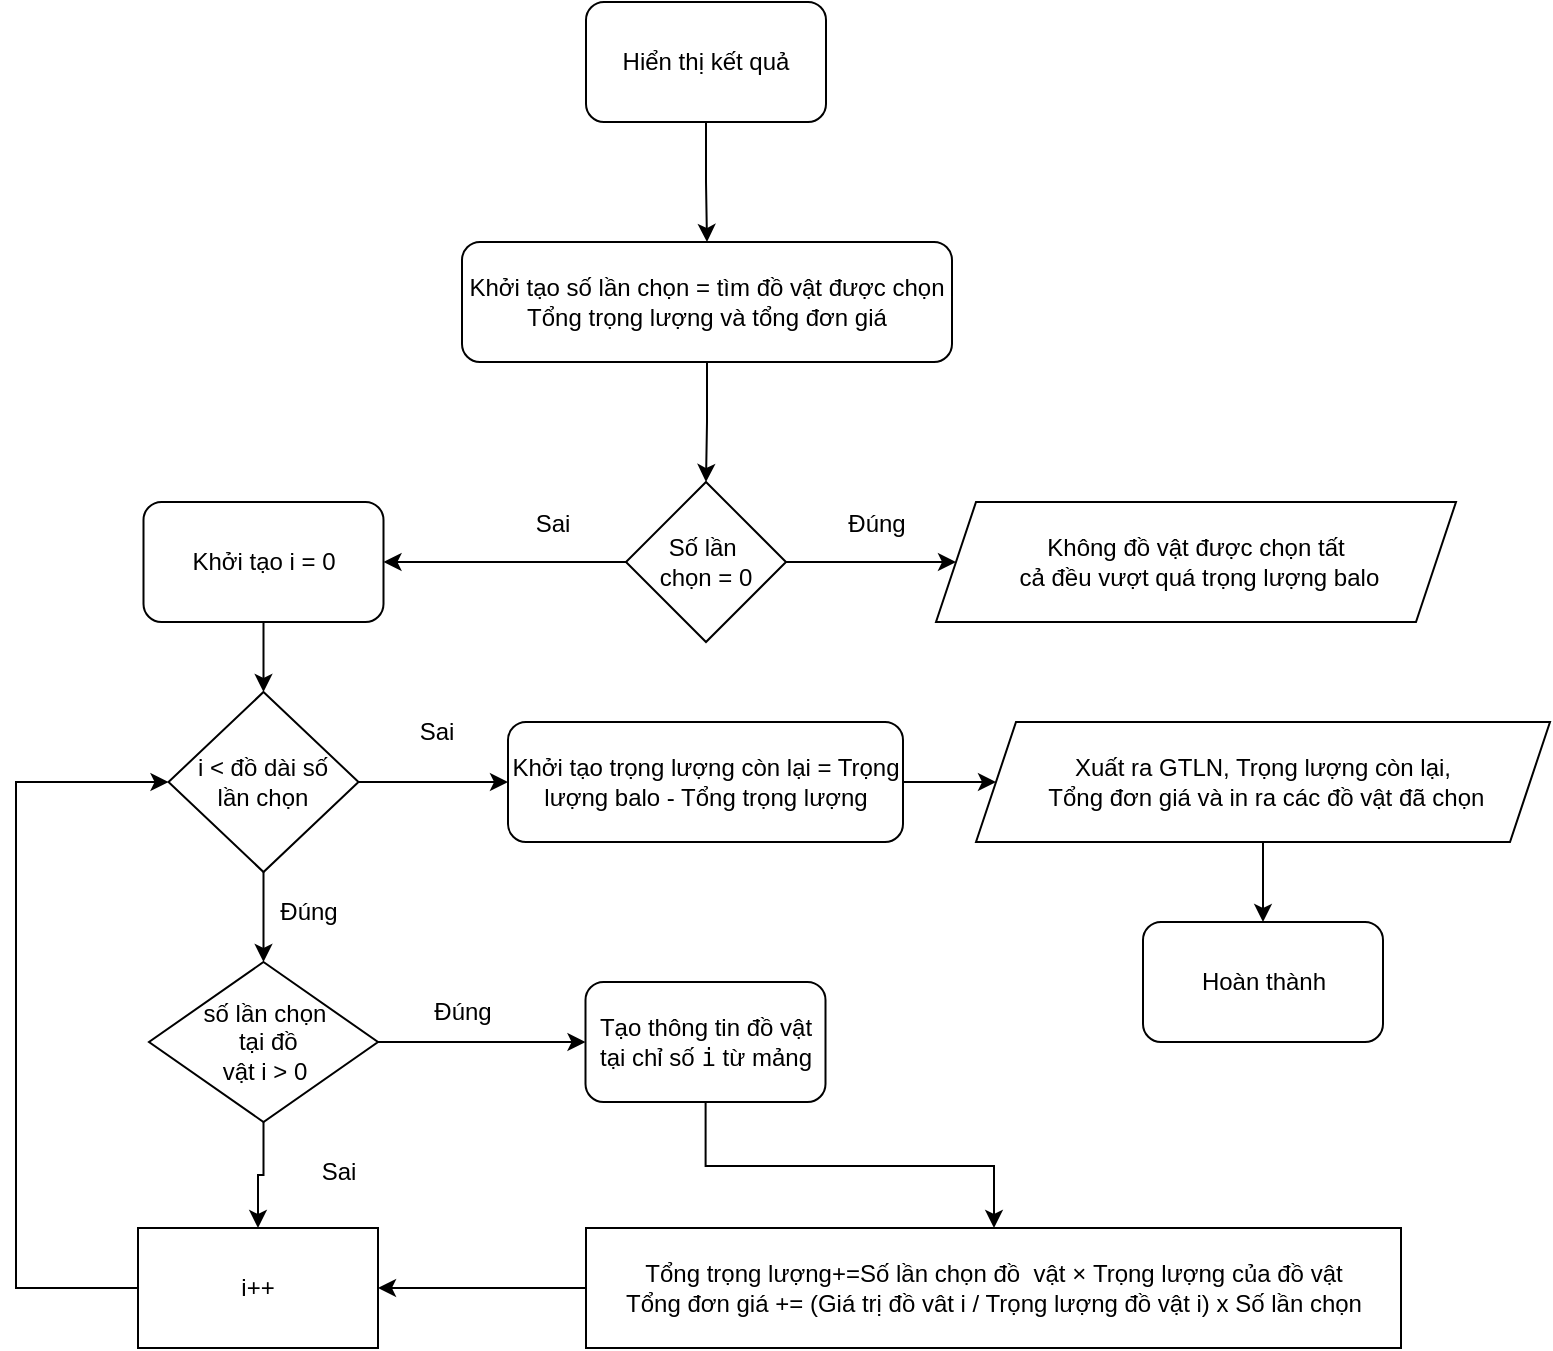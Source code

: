<mxfile version="24.7.17">
  <diagram name="Page-1" id="jQtLB2DYxWfrdtm4rkyR">
    <mxGraphModel dx="1036" dy="654" grid="1" gridSize="10" guides="1" tooltips="1" connect="1" arrows="1" fold="1" page="1" pageScale="1" pageWidth="850" pageHeight="1100" math="0" shadow="0">
      <root>
        <mxCell id="0" />
        <mxCell id="1" parent="0" />
        <mxCell id="1hPzFbcV0QDyyuautmAX-16" value="" style="edgeStyle=orthogonalEdgeStyle;rounded=0;orthogonalLoop=1;jettySize=auto;html=1;" edge="1" parent="1" source="1hPzFbcV0QDyyuautmAX-1" target="1hPzFbcV0QDyyuautmAX-3">
          <mxGeometry relative="1" as="geometry" />
        </mxCell>
        <mxCell id="1hPzFbcV0QDyyuautmAX-1" value="Hiển thị kết quả" style="rounded=1;whiteSpace=wrap;html=1;" vertex="1" parent="1">
          <mxGeometry x="365" y="10" width="120" height="60" as="geometry" />
        </mxCell>
        <mxCell id="1hPzFbcV0QDyyuautmAX-17" value="" style="edgeStyle=orthogonalEdgeStyle;rounded=0;orthogonalLoop=1;jettySize=auto;html=1;" edge="1" parent="1" source="1hPzFbcV0QDyyuautmAX-3" target="1hPzFbcV0QDyyuautmAX-4">
          <mxGeometry relative="1" as="geometry" />
        </mxCell>
        <mxCell id="1hPzFbcV0QDyyuautmAX-3" value="Khởi tạo số lần chọn = tìm đồ vật được chọn&lt;div&gt;Tổng trọng lượng và tổng đơn giá&lt;/div&gt;" style="rounded=1;whiteSpace=wrap;html=1;" vertex="1" parent="1">
          <mxGeometry x="303" y="130" width="245" height="60" as="geometry" />
        </mxCell>
        <mxCell id="1hPzFbcV0QDyyuautmAX-18" value="" style="edgeStyle=orthogonalEdgeStyle;rounded=0;orthogonalLoop=1;jettySize=auto;html=1;" edge="1" parent="1" source="1hPzFbcV0QDyyuautmAX-4" target="1hPzFbcV0QDyyuautmAX-7">
          <mxGeometry relative="1" as="geometry" />
        </mxCell>
        <mxCell id="1hPzFbcV0QDyyuautmAX-19" value="" style="edgeStyle=orthogonalEdgeStyle;rounded=0;orthogonalLoop=1;jettySize=auto;html=1;" edge="1" parent="1" source="1hPzFbcV0QDyyuautmAX-4" target="1hPzFbcV0QDyyuautmAX-5">
          <mxGeometry relative="1" as="geometry" />
        </mxCell>
        <mxCell id="1hPzFbcV0QDyyuautmAX-4" value="Số lần&amp;nbsp;&lt;div&gt;chọn&amp;nbsp;&lt;span style=&quot;background-color: initial;&quot;&gt;= 0&lt;/span&gt;&lt;/div&gt;" style="rhombus;whiteSpace=wrap;html=1;" vertex="1" parent="1">
          <mxGeometry x="385" y="250" width="80" height="80" as="geometry" />
        </mxCell>
        <mxCell id="1hPzFbcV0QDyyuautmAX-5" value="Không đồ vật được chọn tất&lt;div&gt;&amp;nbsp;cả đều vượt quá trọng lượng balo&lt;/div&gt;" style="shape=parallelogram;perimeter=parallelogramPerimeter;whiteSpace=wrap;html=1;fixedSize=1;" vertex="1" parent="1">
          <mxGeometry x="540" y="260" width="260" height="60" as="geometry" />
        </mxCell>
        <mxCell id="1hPzFbcV0QDyyuautmAX-7" value="Khởi tạo i = 0" style="rounded=1;whiteSpace=wrap;html=1;" vertex="1" parent="1">
          <mxGeometry x="143.75" y="260" width="120" height="60" as="geometry" />
        </mxCell>
        <mxCell id="1hPzFbcV0QDyyuautmAX-8" value="i &amp;lt; đồ dài số&lt;div&gt;lần chọn&lt;/div&gt;" style="rhombus;whiteSpace=wrap;html=1;" vertex="1" parent="1">
          <mxGeometry x="156.25" y="355" width="95" height="90" as="geometry" />
        </mxCell>
        <mxCell id="1hPzFbcV0QDyyuautmAX-22" value="" style="edgeStyle=orthogonalEdgeStyle;rounded=0;orthogonalLoop=1;jettySize=auto;html=1;" edge="1" parent="1" source="1hPzFbcV0QDyyuautmAX-9" target="1hPzFbcV0QDyyuautmAX-10">
          <mxGeometry relative="1" as="geometry" />
        </mxCell>
        <mxCell id="1hPzFbcV0QDyyuautmAX-47" value="" style="edgeStyle=orthogonalEdgeStyle;rounded=0;orthogonalLoop=1;jettySize=auto;html=1;" edge="1" parent="1" source="1hPzFbcV0QDyyuautmAX-9" target="1hPzFbcV0QDyyuautmAX-27">
          <mxGeometry relative="1" as="geometry" />
        </mxCell>
        <mxCell id="1hPzFbcV0QDyyuautmAX-9" value="số lần chọn&lt;div&gt;&amp;nbsp;tại đồ&lt;div&gt;vật i &amp;gt; 0&lt;/div&gt;&lt;/div&gt;" style="rhombus;whiteSpace=wrap;html=1;" vertex="1" parent="1">
          <mxGeometry x="146.5" y="490" width="114.5" height="80" as="geometry" />
        </mxCell>
        <mxCell id="1hPzFbcV0QDyyuautmAX-23" value="" style="edgeStyle=orthogonalEdgeStyle;rounded=0;orthogonalLoop=1;jettySize=auto;html=1;" edge="1" parent="1" source="1hPzFbcV0QDyyuautmAX-10" target="1hPzFbcV0QDyyuautmAX-11">
          <mxGeometry relative="1" as="geometry">
            <Array as="points">
              <mxPoint x="425" y="592" />
              <mxPoint x="569" y="592" />
            </Array>
          </mxGeometry>
        </mxCell>
        <mxCell id="1hPzFbcV0QDyyuautmAX-10" value="Tạo thông tin đồ vật tại chỉ số &lt;code&gt;i&lt;/code&gt; từ mảng" style="rounded=1;whiteSpace=wrap;html=1;" vertex="1" parent="1">
          <mxGeometry x="364.75" y="500" width="120" height="60" as="geometry" />
        </mxCell>
        <mxCell id="1hPzFbcV0QDyyuautmAX-48" value="" style="edgeStyle=orthogonalEdgeStyle;rounded=0;orthogonalLoop=1;jettySize=auto;html=1;" edge="1" parent="1" source="1hPzFbcV0QDyyuautmAX-11" target="1hPzFbcV0QDyyuautmAX-27">
          <mxGeometry relative="1" as="geometry" />
        </mxCell>
        <mxCell id="1hPzFbcV0QDyyuautmAX-11" value="&lt;span class=&quot;base&quot;&gt;&lt;span class=&quot;mord text&quot;&gt;&lt;span class=&quot;mord&quot;&gt;Tổng&amp;nbsp;trọng&amp;nbsp;l&lt;/span&gt;&lt;span class=&quot;mord latin_fallback&quot;&gt;ư&lt;/span&gt;&lt;span class=&quot;mord&quot;&gt;ợng&lt;/span&gt;&lt;/span&gt;&lt;span class=&quot;mord&quot;&gt;+&lt;/span&gt;&lt;span class=&quot;mspace&quot;&gt;&lt;/span&gt;&lt;span class=&quot;mrel&quot;&gt;=Số&lt;/span&gt;&lt;/span&gt;&lt;span class=&quot;base&quot;&gt;&lt;span class=&quot;mord text&quot;&gt;&lt;span class=&quot;mord&quot;&gt;&amp;nbsp;lần&lt;/span&gt;&lt;span class=&quot;mord&quot;&gt;&amp;nbsp;chọn đồ&amp;nbsp;&lt;/span&gt;&lt;span class=&quot;mord&quot;&gt;&amp;nbsp;vật&amp;nbsp;&lt;/span&gt;&lt;/span&gt;&lt;span class=&quot;mspace&quot;&gt;&lt;/span&gt;&lt;span class=&quot;mbin&quot;&gt;×&amp;nbsp;&lt;/span&gt;&lt;span class=&quot;mspace&quot;&gt;&lt;/span&gt;&lt;/span&gt;&lt;span class=&quot;base&quot;&gt;&lt;span class=&quot;strut&quot;&gt;&lt;/span&gt;&lt;span class=&quot;mord text&quot;&gt;&lt;span class=&quot;mord&quot;&gt;Trọng&amp;nbsp;l&lt;/span&gt;&lt;span class=&quot;mord latin_fallback&quot;&gt;ư&lt;/span&gt;&lt;span class=&quot;mord&quot;&gt;ợng&amp;nbsp;của đồ&lt;/span&gt;&lt;span class=&quot;mord&quot;&gt;&amp;nbsp;vật&lt;/span&gt;&lt;/span&gt;&lt;/span&gt;&lt;div&gt;&lt;span class=&quot;base&quot;&gt;&lt;span class=&quot;mord text&quot;&gt;&lt;span class=&quot;mord&quot;&gt;Tổng đơn giá += (Giá trị đồ vât i / Trọng lượng đồ vật i) x Số lần chọn&lt;/span&gt;&lt;/span&gt;&lt;/span&gt;&lt;/div&gt;" style="rounded=0;whiteSpace=wrap;html=1;" vertex="1" parent="1">
          <mxGeometry x="365" y="623" width="407.5" height="60" as="geometry" />
        </mxCell>
        <mxCell id="1hPzFbcV0QDyyuautmAX-12" value="Xuất ra GTLN, Trọng lượng còn lại,&lt;div&gt;&amp;nbsp;Tổng đơn giá và in ra các đồ vật đã chọn&lt;/div&gt;" style="shape=parallelogram;perimeter=parallelogramPerimeter;whiteSpace=wrap;html=1;fixedSize=1;" vertex="1" parent="1">
          <mxGeometry x="560" y="370" width="287" height="60" as="geometry" />
        </mxCell>
        <mxCell id="1hPzFbcV0QDyyuautmAX-24" value="" style="edgeStyle=orthogonalEdgeStyle;rounded=0;orthogonalLoop=1;jettySize=auto;html=1;" edge="1" parent="1" source="1hPzFbcV0QDyyuautmAX-13" target="1hPzFbcV0QDyyuautmAX-12">
          <mxGeometry relative="1" as="geometry" />
        </mxCell>
        <mxCell id="1hPzFbcV0QDyyuautmAX-13" value="Khởi tạo trọng lượng còn lại = Trọng lượng balo - Tổng trọng lượng" style="rounded=1;whiteSpace=wrap;html=1;" vertex="1" parent="1">
          <mxGeometry x="326" y="370" width="197.5" height="60" as="geometry" />
        </mxCell>
        <mxCell id="1hPzFbcV0QDyyuautmAX-14" value="Hoàn thành" style="rounded=1;whiteSpace=wrap;html=1;" vertex="1" parent="1">
          <mxGeometry x="643.5" y="470" width="120" height="60" as="geometry" />
        </mxCell>
        <mxCell id="1hPzFbcV0QDyyuautmAX-27" value="i++" style="rounded=0;whiteSpace=wrap;html=1;" vertex="1" parent="1">
          <mxGeometry x="141" y="623" width="120" height="60" as="geometry" />
        </mxCell>
        <mxCell id="1hPzFbcV0QDyyuautmAX-33" value="Đúng" style="text;html=1;align=center;verticalAlign=middle;resizable=0;points=[];autosize=1;strokeColor=none;fillColor=none;" vertex="1" parent="1">
          <mxGeometry x="485" y="256" width="50" height="30" as="geometry" />
        </mxCell>
        <mxCell id="1hPzFbcV0QDyyuautmAX-34" value="Sai" style="text;html=1;align=center;verticalAlign=middle;resizable=0;points=[];autosize=1;strokeColor=none;fillColor=none;" vertex="1" parent="1">
          <mxGeometry x="328" y="256" width="40" height="30" as="geometry" />
        </mxCell>
        <mxCell id="1hPzFbcV0QDyyuautmAX-35" value="Đúng" style="text;html=1;align=center;verticalAlign=middle;resizable=0;points=[];autosize=1;strokeColor=none;fillColor=none;" vertex="1" parent="1">
          <mxGeometry x="201.25" y="450" width="50" height="30" as="geometry" />
        </mxCell>
        <mxCell id="1hPzFbcV0QDyyuautmAX-36" value="Sai" style="text;html=1;align=center;verticalAlign=middle;resizable=0;points=[];autosize=1;strokeColor=none;fillColor=none;" vertex="1" parent="1">
          <mxGeometry x="270" y="360" width="40" height="30" as="geometry" />
        </mxCell>
        <mxCell id="1hPzFbcV0QDyyuautmAX-37" value="Đúng" style="text;html=1;align=center;verticalAlign=middle;resizable=0;points=[];autosize=1;strokeColor=none;fillColor=none;" vertex="1" parent="1">
          <mxGeometry x="278" y="500" width="50" height="30" as="geometry" />
        </mxCell>
        <mxCell id="1hPzFbcV0QDyyuautmAX-38" value="Sai" style="text;html=1;align=center;verticalAlign=middle;resizable=0;points=[];autosize=1;strokeColor=none;fillColor=none;" vertex="1" parent="1">
          <mxGeometry x="221" y="580" width="40" height="30" as="geometry" />
        </mxCell>
        <mxCell id="1hPzFbcV0QDyyuautmAX-39" value="" style="endArrow=classic;html=1;rounded=0;exitX=0.5;exitY=1;exitDx=0;exitDy=0;entryX=0.5;entryY=0;entryDx=0;entryDy=0;" edge="1" parent="1" source="1hPzFbcV0QDyyuautmAX-8" target="1hPzFbcV0QDyyuautmAX-9">
          <mxGeometry width="50" height="50" relative="1" as="geometry">
            <mxPoint x="400" y="700" as="sourcePoint" />
            <mxPoint x="204" y="500" as="targetPoint" />
          </mxGeometry>
        </mxCell>
        <mxCell id="1hPzFbcV0QDyyuautmAX-44" value="" style="endArrow=classic;html=1;rounded=0;exitX=0.5;exitY=1;exitDx=0;exitDy=0;entryX=0.5;entryY=0;entryDx=0;entryDy=0;" edge="1" parent="1" source="1hPzFbcV0QDyyuautmAX-12" target="1hPzFbcV0QDyyuautmAX-14">
          <mxGeometry width="50" height="50" relative="1" as="geometry">
            <mxPoint x="400" y="600" as="sourcePoint" />
            <mxPoint x="450" y="550" as="targetPoint" />
          </mxGeometry>
        </mxCell>
        <mxCell id="1hPzFbcV0QDyyuautmAX-45" value="" style="endArrow=classic;html=1;rounded=0;exitX=1;exitY=0.5;exitDx=0;exitDy=0;entryX=0;entryY=0.5;entryDx=0;entryDy=0;" edge="1" parent="1" source="1hPzFbcV0QDyyuautmAX-8" target="1hPzFbcV0QDyyuautmAX-13">
          <mxGeometry width="50" height="50" relative="1" as="geometry">
            <mxPoint x="400" y="470" as="sourcePoint" />
            <mxPoint x="450" y="420" as="targetPoint" />
          </mxGeometry>
        </mxCell>
        <mxCell id="1hPzFbcV0QDyyuautmAX-46" value="" style="endArrow=classic;html=1;rounded=0;exitX=0;exitY=0.5;exitDx=0;exitDy=0;entryX=0;entryY=0.5;entryDx=0;entryDy=0;" edge="1" parent="1" source="1hPzFbcV0QDyyuautmAX-27" target="1hPzFbcV0QDyyuautmAX-8">
          <mxGeometry width="50" height="50" relative="1" as="geometry">
            <mxPoint x="400" y="670" as="sourcePoint" />
            <mxPoint x="450" y="620" as="targetPoint" />
            <Array as="points">
              <mxPoint x="80" y="653" />
              <mxPoint x="80" y="400" />
            </Array>
          </mxGeometry>
        </mxCell>
        <mxCell id="1hPzFbcV0QDyyuautmAX-49" value="" style="endArrow=classic;html=1;rounded=0;exitX=0.5;exitY=1;exitDx=0;exitDy=0;entryX=0.5;entryY=0;entryDx=0;entryDy=0;" edge="1" parent="1" source="1hPzFbcV0QDyyuautmAX-7" target="1hPzFbcV0QDyyuautmAX-8">
          <mxGeometry width="50" height="50" relative="1" as="geometry">
            <mxPoint x="400" y="270" as="sourcePoint" />
            <mxPoint x="450" y="220" as="targetPoint" />
          </mxGeometry>
        </mxCell>
      </root>
    </mxGraphModel>
  </diagram>
</mxfile>
